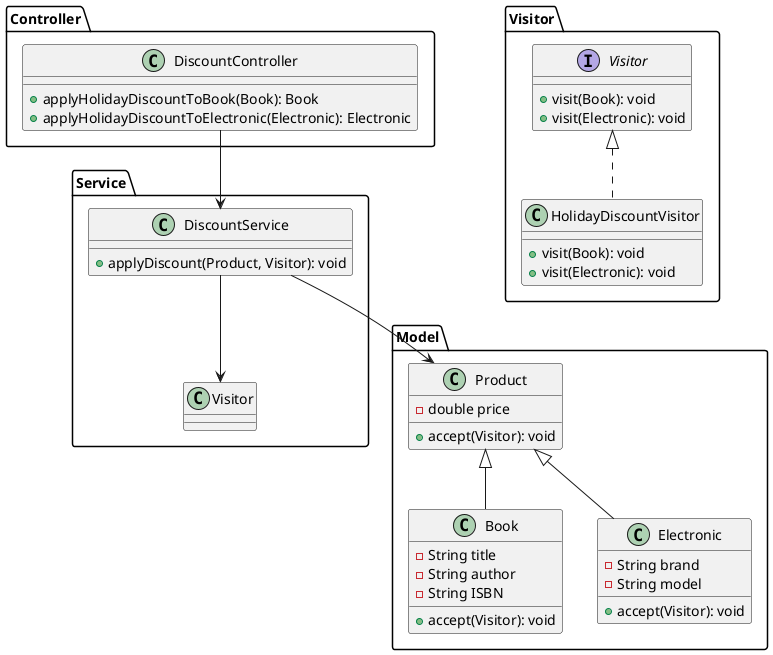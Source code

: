 @startuml

package "Model" {
    class Product {
        - double price
        + accept(Visitor): void
    }

    class Book {
        - String title
        - String author
        - String ISBN
        + accept(Visitor): void
    }

    class Electronic {
        - String brand
        - String model
        + accept(Visitor): void
    }
    
    Product <|-- Book
    Product <|-- Electronic
}

package "Visitor" {
    interface Visitor {
        + visit(Book): void
        + visit(Electronic): void
    }

    class HolidayDiscountVisitor {
        + visit(Book): void
        + visit(Electronic): void
    }

    Visitor <|.. HolidayDiscountVisitor
}

package "Service" {
    class DiscountService {
        + applyDiscount(Product, Visitor): void
    }
    
    DiscountService --> Visitor
    DiscountService --> Product
}

package "Controller" {
    class DiscountController {
        + applyHolidayDiscountToBook(Book): Book
        + applyHolidayDiscountToElectronic(Electronic): Electronic
    }
    
    DiscountController --> DiscountService
}

@enduml
